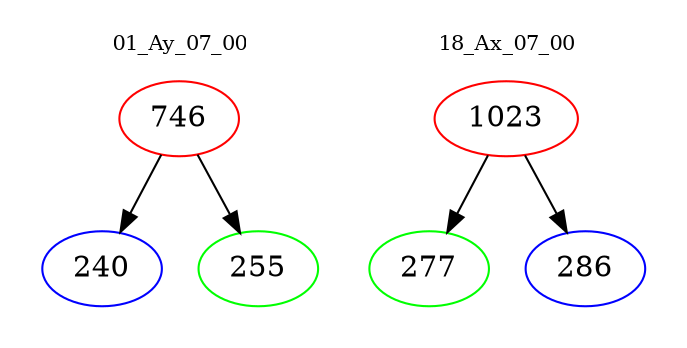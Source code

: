 digraph{
subgraph cluster_0 {
color = white
label = "01_Ay_07_00";
fontsize=10;
T0_746 [label="746", color="red"]
T0_746 -> T0_240 [color="black"]
T0_240 [label="240", color="blue"]
T0_746 -> T0_255 [color="black"]
T0_255 [label="255", color="green"]
}
subgraph cluster_1 {
color = white
label = "18_Ax_07_00";
fontsize=10;
T1_1023 [label="1023", color="red"]
T1_1023 -> T1_277 [color="black"]
T1_277 [label="277", color="green"]
T1_1023 -> T1_286 [color="black"]
T1_286 [label="286", color="blue"]
}
}
